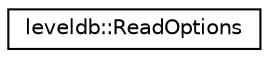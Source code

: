 digraph "Graphical Class Hierarchy"
{
  edge [fontname="Helvetica",fontsize="10",labelfontname="Helvetica",labelfontsize="10"];
  node [fontname="Helvetica",fontsize="10",shape=record];
  rankdir="LR";
  Node1 [label="leveldb::ReadOptions",height=0.2,width=0.4,color="black", fillcolor="white", style="filled",URL="$structleveldb_1_1_read_options.html"];
}
